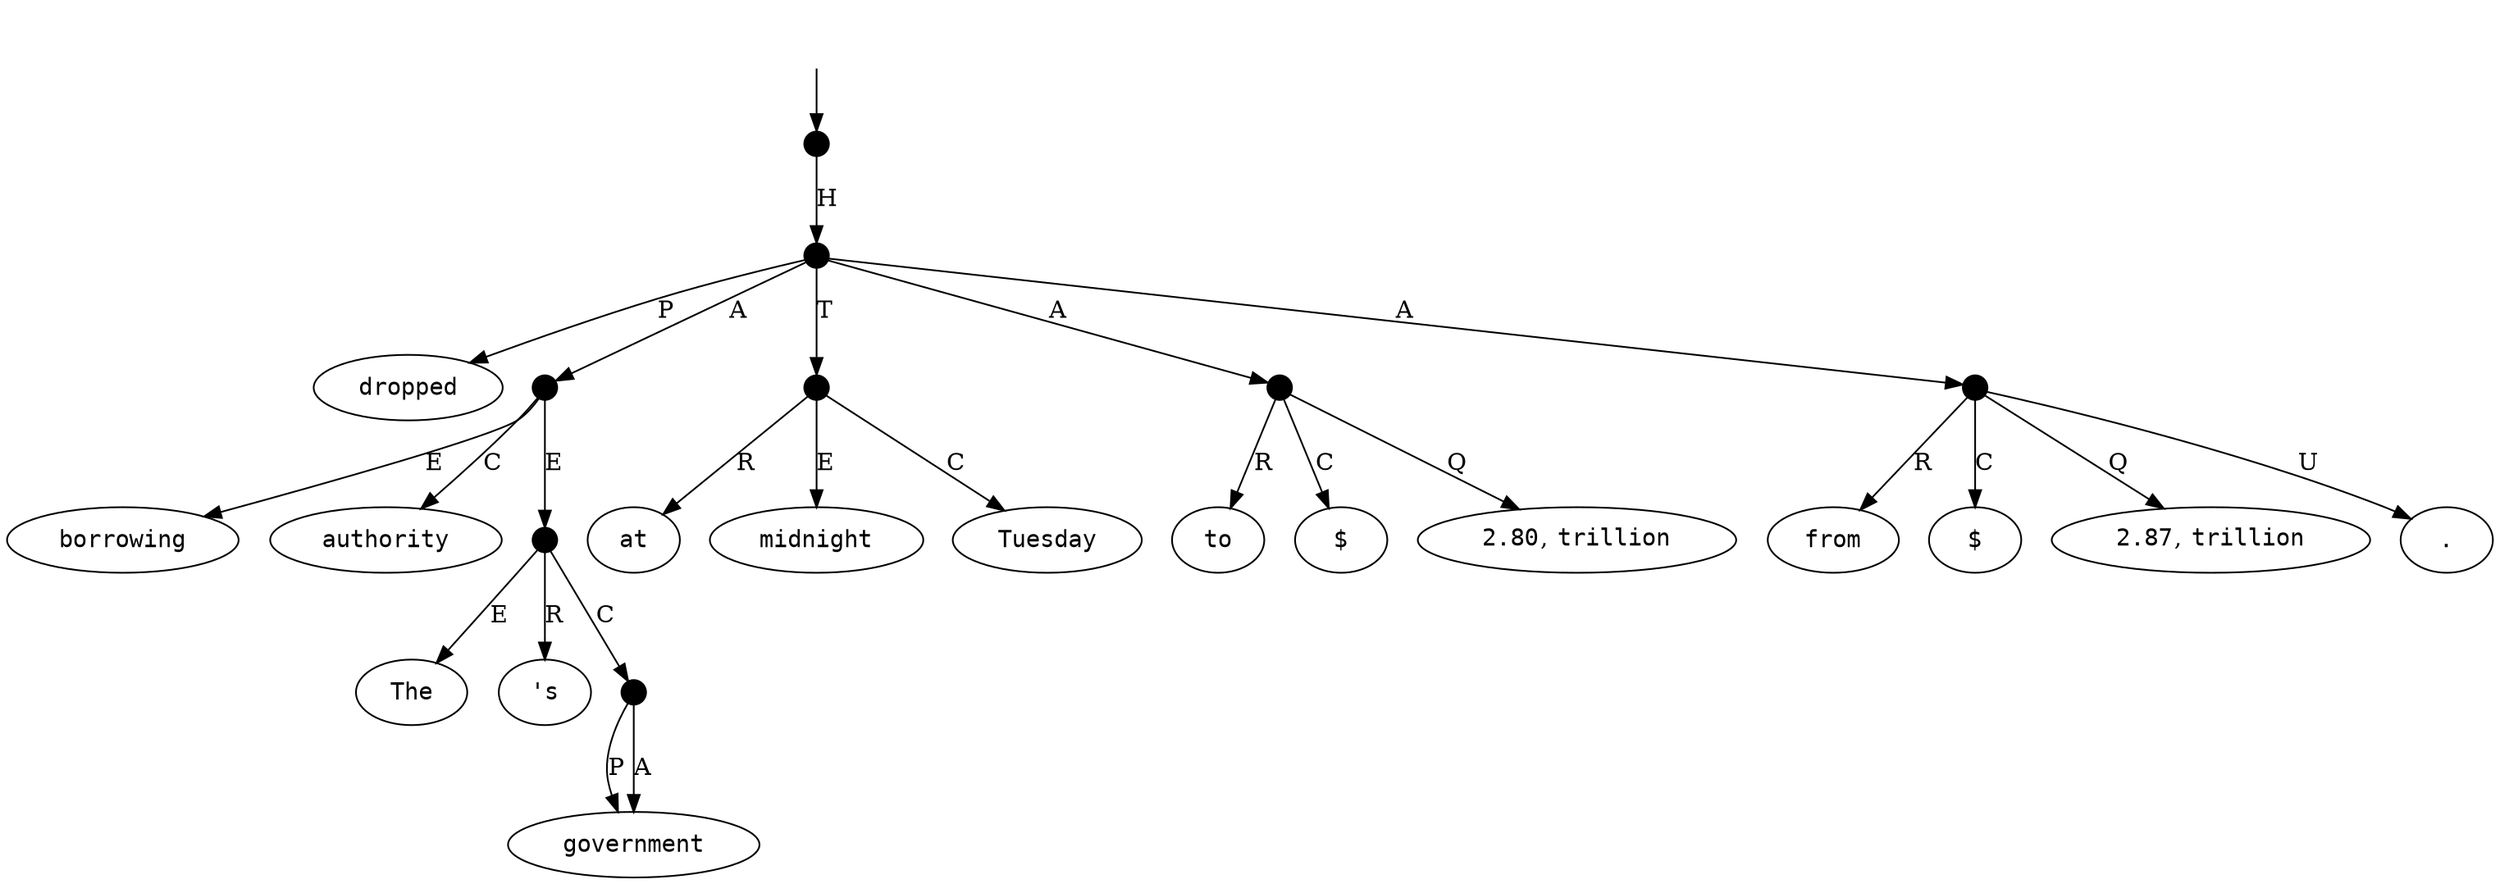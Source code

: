 digraph "20008003" {
  top [ style=invis ];
  top -> 18;
  0 [ label=<<table align="center" border="0" cellspacing="0"><tr><td colspan="2"><font face="Courier">The</font></td></tr></table>> ];
  1 [ label=<<table align="center" border="0" cellspacing="0"><tr><td colspan="2"><font face="Courier">government</font></td></tr></table>> ];
  2 [ label=<<table align="center" border="0" cellspacing="0"><tr><td colspan="2"><font face="Courier">&#x27;s</font></td></tr></table>> ];
  3 [ label=<<table align="center" border="0" cellspacing="0"><tr><td colspan="2"><font face="Courier">borrowing</font></td></tr></table>> ];
  4 [ label=<<table align="center" border="0" cellspacing="0"><tr><td colspan="2"><font face="Courier">authority</font></td></tr></table>> ];
  5 [ label=<<table align="center" border="0" cellspacing="0"><tr><td colspan="2"><font face="Courier">dropped</font></td></tr></table>> ];
  6 [ label=<<table align="center" border="0" cellspacing="0"><tr><td colspan="2"><font face="Courier">at</font></td></tr></table>> ];
  7 [ label=<<table align="center" border="0" cellspacing="0"><tr><td colspan="2"><font face="Courier">midnight</font></td></tr></table>> ];
  8 [ label=<<table align="center" border="0" cellspacing="0"><tr><td colspan="2"><font face="Courier">Tuesday</font></td></tr></table>> ];
  9 [ label=<<table align="center" border="0" cellspacing="0"><tr><td colspan="2"><font face="Courier">to</font></td></tr></table>> ];
  10 [ label=<<table align="center" border="0" cellspacing="0"><tr><td colspan="2"><font face="Courier">$</font></td></tr></table>> ];
  11 [ label=<<table align="center" border="0" cellspacing="0"><tr><td colspan="2"><font face="Courier">2.80</font>,&nbsp;<font face="Courier">trillion</font></td></tr></table>> ];
  12 [ label=<<table align="center" border="0" cellspacing="0"><tr><td colspan="2"><font face="Courier">from</font></td></tr></table>> ];
  13 [ label=<<table align="center" border="0" cellspacing="0"><tr><td colspan="2"><font face="Courier">$</font></td></tr></table>> ];
  14 [ label=<<table align="center" border="0" cellspacing="0"><tr><td colspan="2"><font face="Courier">2.87</font>,&nbsp;<font face="Courier">trillion</font></td></tr></table>> ];
  15 [ label=<<table align="center" border="0" cellspacing="0"><tr><td colspan="2"><font face="Courier">.</font></td></tr></table>> ];
  16 [ shape=point, width=0.2 ];
  17 [ shape=point, width=0.2 ];
  18 [ shape=point, width=0.2 ];
  19 [ shape=point, width=0.2 ];
  20 [ shape=point, width=0.2 ];
  21 [ shape=point, width=0.2 ];
  22 [ shape=point, width=0.2 ];
  23 [ shape=point, width=0.2 ];
  19 -> 17 [ label="A" ];
  22 -> 10 [ label="C" ];
  16 -> 20 [ label="C" ];
  23 -> 14 [ label="Q" ];
  18 -> 19 [ label="H" ];
  21 -> 7 [ label="E" ];
  23 -> 12 [ label="R" ];
  23 -> 13 [ label="C" ];
  21 -> 6 [ label="R" ];
  20 -> 1 [ label="P" ];
  17 -> 3 [ label="E" ];
  17 -> 16 [ label="E" ];
  21 -> 8 [ label="C" ];
  19 -> 21 [ label="T" ];
  16 -> 0 [ label="E" ];
  16 -> 2 [ label="R" ];
  22 -> 9 [ label="R" ];
  22 -> 11 [ label="Q" ];
  17 -> 4 [ label="C" ];
  19 -> 22 [ label="A" ];
  19 -> 23 [ label="A" ];
  19 -> 5 [ label="P" ];
  20 -> 1 [ label="A" ];
  23 -> 15 [ label="U" ];
}

